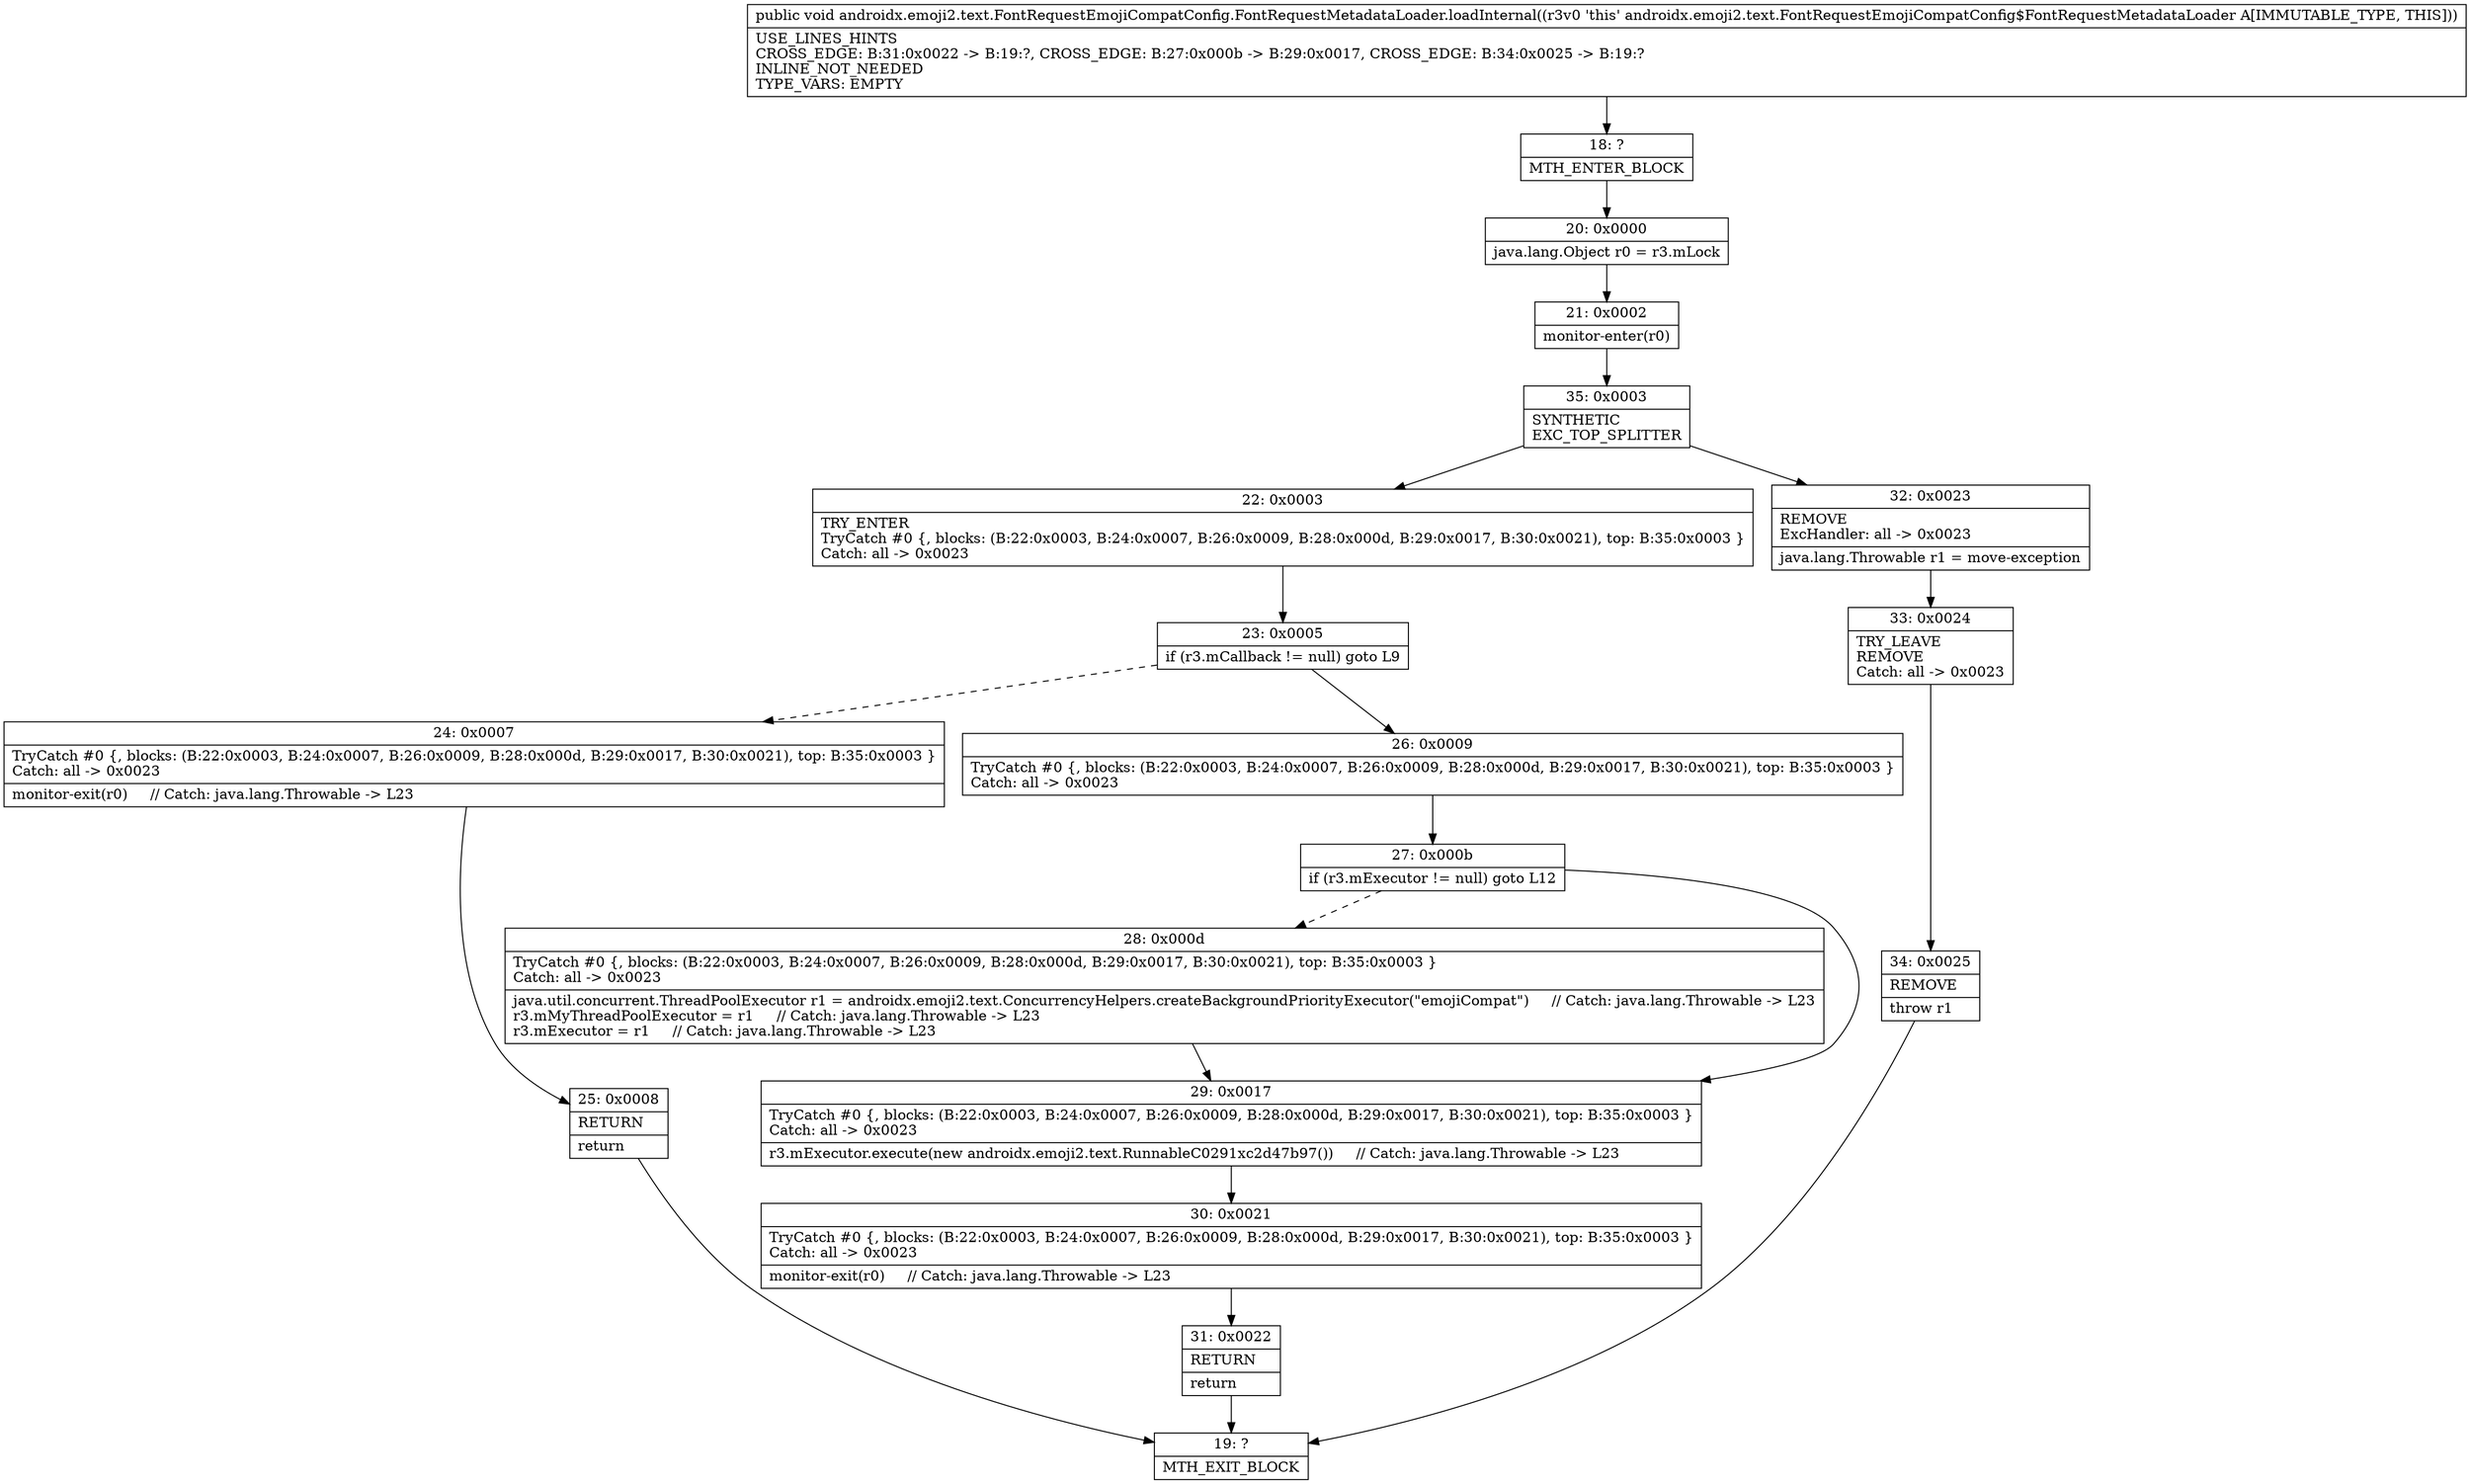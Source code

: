 digraph "CFG forandroidx.emoji2.text.FontRequestEmojiCompatConfig.FontRequestMetadataLoader.loadInternal()V" {
Node_18 [shape=record,label="{18\:\ ?|MTH_ENTER_BLOCK\l}"];
Node_20 [shape=record,label="{20\:\ 0x0000|java.lang.Object r0 = r3.mLock\l}"];
Node_21 [shape=record,label="{21\:\ 0x0002|monitor\-enter(r0)\l}"];
Node_35 [shape=record,label="{35\:\ 0x0003|SYNTHETIC\lEXC_TOP_SPLITTER\l}"];
Node_22 [shape=record,label="{22\:\ 0x0003|TRY_ENTER\lTryCatch #0 \{, blocks: (B:22:0x0003, B:24:0x0007, B:26:0x0009, B:28:0x000d, B:29:0x0017, B:30:0x0021), top: B:35:0x0003 \}\lCatch: all \-\> 0x0023\l}"];
Node_23 [shape=record,label="{23\:\ 0x0005|if (r3.mCallback != null) goto L9\l}"];
Node_24 [shape=record,label="{24\:\ 0x0007|TryCatch #0 \{, blocks: (B:22:0x0003, B:24:0x0007, B:26:0x0009, B:28:0x000d, B:29:0x0017, B:30:0x0021), top: B:35:0x0003 \}\lCatch: all \-\> 0x0023\l|monitor\-exit(r0)     \/\/ Catch: java.lang.Throwable \-\> L23\l}"];
Node_25 [shape=record,label="{25\:\ 0x0008|RETURN\l|return\l}"];
Node_19 [shape=record,label="{19\:\ ?|MTH_EXIT_BLOCK\l}"];
Node_26 [shape=record,label="{26\:\ 0x0009|TryCatch #0 \{, blocks: (B:22:0x0003, B:24:0x0007, B:26:0x0009, B:28:0x000d, B:29:0x0017, B:30:0x0021), top: B:35:0x0003 \}\lCatch: all \-\> 0x0023\l}"];
Node_27 [shape=record,label="{27\:\ 0x000b|if (r3.mExecutor != null) goto L12\l}"];
Node_28 [shape=record,label="{28\:\ 0x000d|TryCatch #0 \{, blocks: (B:22:0x0003, B:24:0x0007, B:26:0x0009, B:28:0x000d, B:29:0x0017, B:30:0x0021), top: B:35:0x0003 \}\lCatch: all \-\> 0x0023\l|java.util.concurrent.ThreadPoolExecutor r1 = androidx.emoji2.text.ConcurrencyHelpers.createBackgroundPriorityExecutor(\"emojiCompat\")     \/\/ Catch: java.lang.Throwable \-\> L23\lr3.mMyThreadPoolExecutor = r1     \/\/ Catch: java.lang.Throwable \-\> L23\lr3.mExecutor = r1     \/\/ Catch: java.lang.Throwable \-\> L23\l}"];
Node_29 [shape=record,label="{29\:\ 0x0017|TryCatch #0 \{, blocks: (B:22:0x0003, B:24:0x0007, B:26:0x0009, B:28:0x000d, B:29:0x0017, B:30:0x0021), top: B:35:0x0003 \}\lCatch: all \-\> 0x0023\l|r3.mExecutor.execute(new androidx.emoji2.text.RunnableC0291xc2d47b97())     \/\/ Catch: java.lang.Throwable \-\> L23\l}"];
Node_30 [shape=record,label="{30\:\ 0x0021|TryCatch #0 \{, blocks: (B:22:0x0003, B:24:0x0007, B:26:0x0009, B:28:0x000d, B:29:0x0017, B:30:0x0021), top: B:35:0x0003 \}\lCatch: all \-\> 0x0023\l|monitor\-exit(r0)     \/\/ Catch: java.lang.Throwable \-\> L23\l}"];
Node_31 [shape=record,label="{31\:\ 0x0022|RETURN\l|return\l}"];
Node_32 [shape=record,label="{32\:\ 0x0023|REMOVE\lExcHandler: all \-\> 0x0023\l|java.lang.Throwable r1 = move\-exception\l}"];
Node_33 [shape=record,label="{33\:\ 0x0024|TRY_LEAVE\lREMOVE\lCatch: all \-\> 0x0023\l}"];
Node_34 [shape=record,label="{34\:\ 0x0025|REMOVE\l|throw r1\l}"];
MethodNode[shape=record,label="{public void androidx.emoji2.text.FontRequestEmojiCompatConfig.FontRequestMetadataLoader.loadInternal((r3v0 'this' androidx.emoji2.text.FontRequestEmojiCompatConfig$FontRequestMetadataLoader A[IMMUTABLE_TYPE, THIS]))  | USE_LINES_HINTS\lCROSS_EDGE: B:31:0x0022 \-\> B:19:?, CROSS_EDGE: B:27:0x000b \-\> B:29:0x0017, CROSS_EDGE: B:34:0x0025 \-\> B:19:?\lINLINE_NOT_NEEDED\lTYPE_VARS: EMPTY\l}"];
MethodNode -> Node_18;Node_18 -> Node_20;
Node_20 -> Node_21;
Node_21 -> Node_35;
Node_35 -> Node_22;
Node_35 -> Node_32;
Node_22 -> Node_23;
Node_23 -> Node_24[style=dashed];
Node_23 -> Node_26;
Node_24 -> Node_25;
Node_25 -> Node_19;
Node_26 -> Node_27;
Node_27 -> Node_28[style=dashed];
Node_27 -> Node_29;
Node_28 -> Node_29;
Node_29 -> Node_30;
Node_30 -> Node_31;
Node_31 -> Node_19;
Node_32 -> Node_33;
Node_33 -> Node_34;
Node_34 -> Node_19;
}

